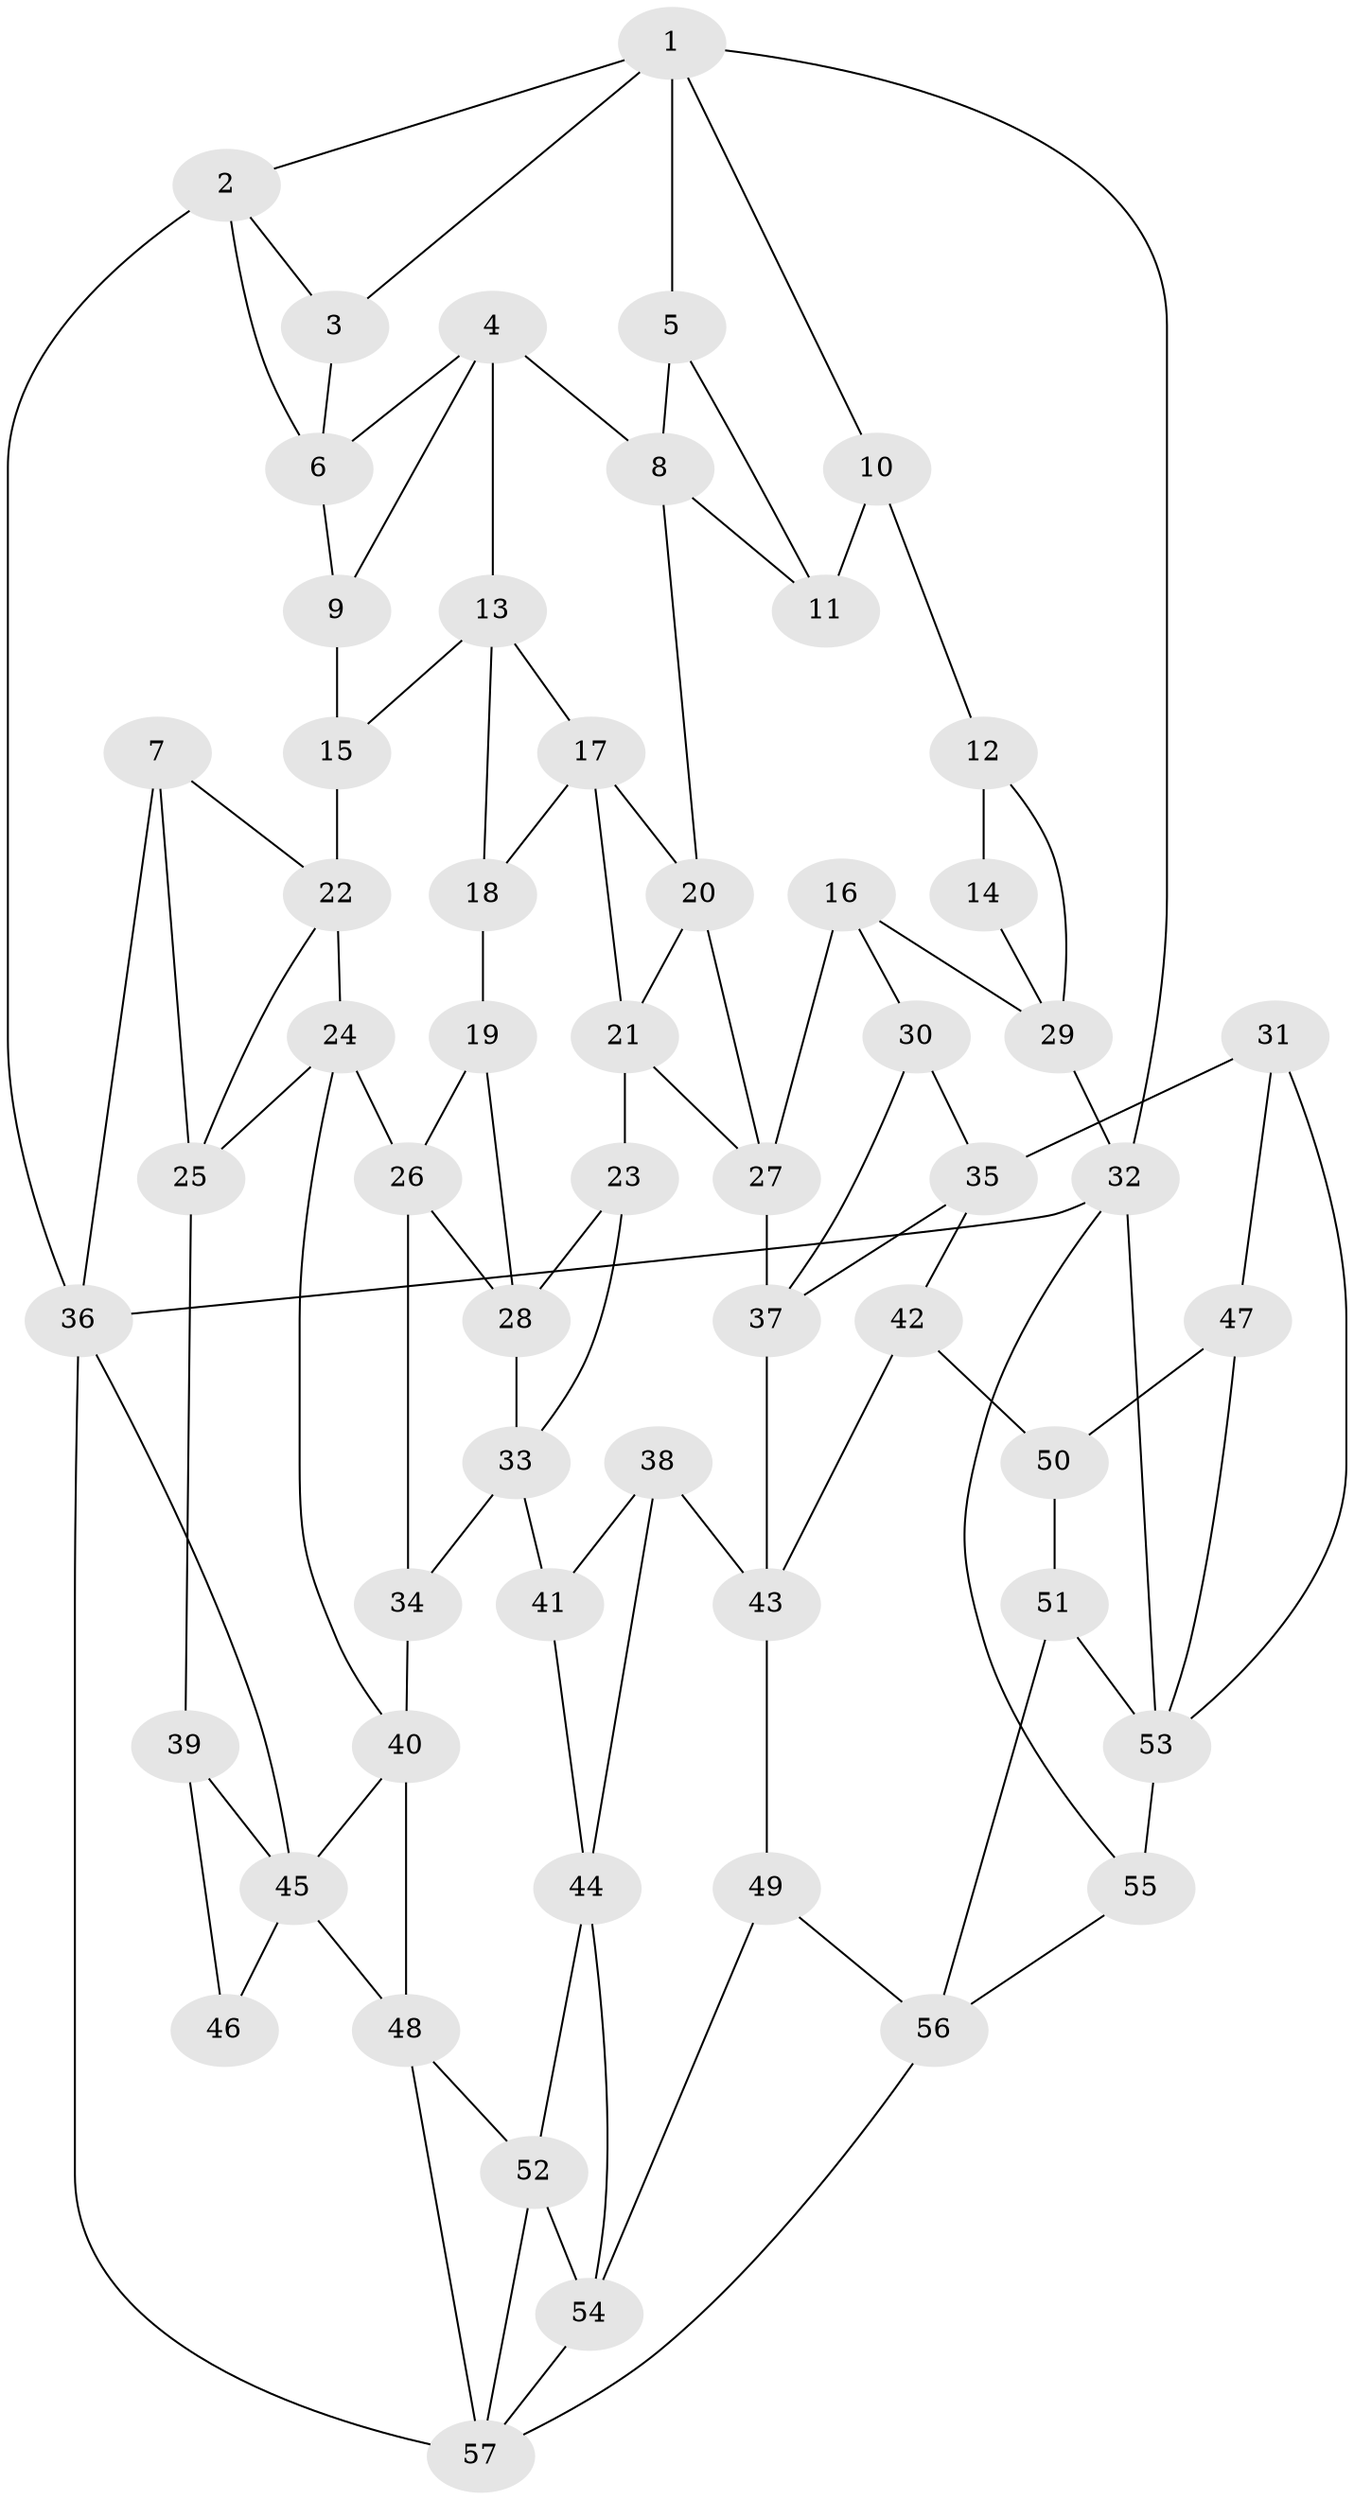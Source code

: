 // original degree distribution, {3: 0.03546099290780142, 4: 0.23404255319148937, 6: 0.2553191489361702, 5: 0.475177304964539}
// Generated by graph-tools (version 1.1) at 2025/38/03/04/25 23:38:20]
// undirected, 57 vertices, 103 edges
graph export_dot {
  node [color=gray90,style=filled];
  1;
  2;
  3;
  4;
  5;
  6;
  7;
  8;
  9;
  10;
  11;
  12;
  13;
  14;
  15;
  16;
  17;
  18;
  19;
  20;
  21;
  22;
  23;
  24;
  25;
  26;
  27;
  28;
  29;
  30;
  31;
  32;
  33;
  34;
  35;
  36;
  37;
  38;
  39;
  40;
  41;
  42;
  43;
  44;
  45;
  46;
  47;
  48;
  49;
  50;
  51;
  52;
  53;
  54;
  55;
  56;
  57;
  1 -- 2 [weight=1.0];
  1 -- 3 [weight=1.0];
  1 -- 5 [weight=1.0];
  1 -- 10 [weight=1.0];
  1 -- 32 [weight=1.0];
  2 -- 3 [weight=1.0];
  2 -- 6 [weight=1.0];
  2 -- 36 [weight=2.0];
  3 -- 6 [weight=1.0];
  4 -- 6 [weight=1.0];
  4 -- 8 [weight=1.0];
  4 -- 9 [weight=1.0];
  4 -- 13 [weight=1.0];
  5 -- 8 [weight=1.0];
  5 -- 11 [weight=1.0];
  6 -- 9 [weight=1.0];
  7 -- 22 [weight=1.0];
  7 -- 25 [weight=1.0];
  7 -- 36 [weight=1.0];
  8 -- 11 [weight=1.0];
  8 -- 20 [weight=1.0];
  9 -- 15 [weight=2.0];
  10 -- 11 [weight=2.0];
  10 -- 12 [weight=1.0];
  12 -- 14 [weight=1.0];
  12 -- 29 [weight=1.0];
  13 -- 15 [weight=1.0];
  13 -- 17 [weight=1.0];
  13 -- 18 [weight=1.0];
  14 -- 29 [weight=2.0];
  15 -- 22 [weight=2.0];
  16 -- 27 [weight=1.0];
  16 -- 29 [weight=2.0];
  16 -- 30 [weight=1.0];
  17 -- 18 [weight=1.0];
  17 -- 20 [weight=1.0];
  17 -- 21 [weight=1.0];
  18 -- 19 [weight=2.0];
  19 -- 26 [weight=1.0];
  19 -- 28 [weight=1.0];
  20 -- 21 [weight=1.0];
  20 -- 27 [weight=1.0];
  21 -- 23 [weight=1.0];
  21 -- 27 [weight=1.0];
  22 -- 24 [weight=1.0];
  22 -- 25 [weight=1.0];
  23 -- 28 [weight=1.0];
  23 -- 33 [weight=1.0];
  24 -- 25 [weight=1.0];
  24 -- 26 [weight=1.0];
  24 -- 40 [weight=1.0];
  25 -- 39 [weight=2.0];
  26 -- 28 [weight=1.0];
  26 -- 34 [weight=1.0];
  27 -- 37 [weight=1.0];
  28 -- 33 [weight=1.0];
  29 -- 32 [weight=1.0];
  30 -- 35 [weight=1.0];
  30 -- 37 [weight=1.0];
  31 -- 35 [weight=1.0];
  31 -- 47 [weight=1.0];
  31 -- 53 [weight=1.0];
  32 -- 36 [weight=1.0];
  32 -- 53 [weight=1.0];
  32 -- 55 [weight=1.0];
  33 -- 34 [weight=1.0];
  33 -- 41 [weight=2.0];
  34 -- 40 [weight=2.0];
  35 -- 37 [weight=1.0];
  35 -- 42 [weight=1.0];
  36 -- 45 [weight=1.0];
  36 -- 57 [weight=1.0];
  37 -- 43 [weight=1.0];
  38 -- 41 [weight=1.0];
  38 -- 43 [weight=1.0];
  38 -- 44 [weight=1.0];
  39 -- 45 [weight=1.0];
  39 -- 46 [weight=2.0];
  40 -- 45 [weight=1.0];
  40 -- 48 [weight=1.0];
  41 -- 44 [weight=1.0];
  42 -- 43 [weight=1.0];
  42 -- 50 [weight=1.0];
  43 -- 49 [weight=1.0];
  44 -- 52 [weight=1.0];
  44 -- 54 [weight=1.0];
  45 -- 46 [weight=2.0];
  45 -- 48 [weight=1.0];
  47 -- 50 [weight=2.0];
  47 -- 53 [weight=1.0];
  48 -- 52 [weight=1.0];
  48 -- 57 [weight=1.0];
  49 -- 54 [weight=1.0];
  49 -- 56 [weight=1.0];
  50 -- 51 [weight=1.0];
  51 -- 53 [weight=1.0];
  51 -- 56 [weight=1.0];
  52 -- 54 [weight=3.0];
  52 -- 57 [weight=1.0];
  53 -- 55 [weight=2.0];
  54 -- 57 [weight=1.0];
  55 -- 56 [weight=1.0];
  56 -- 57 [weight=1.0];
}
